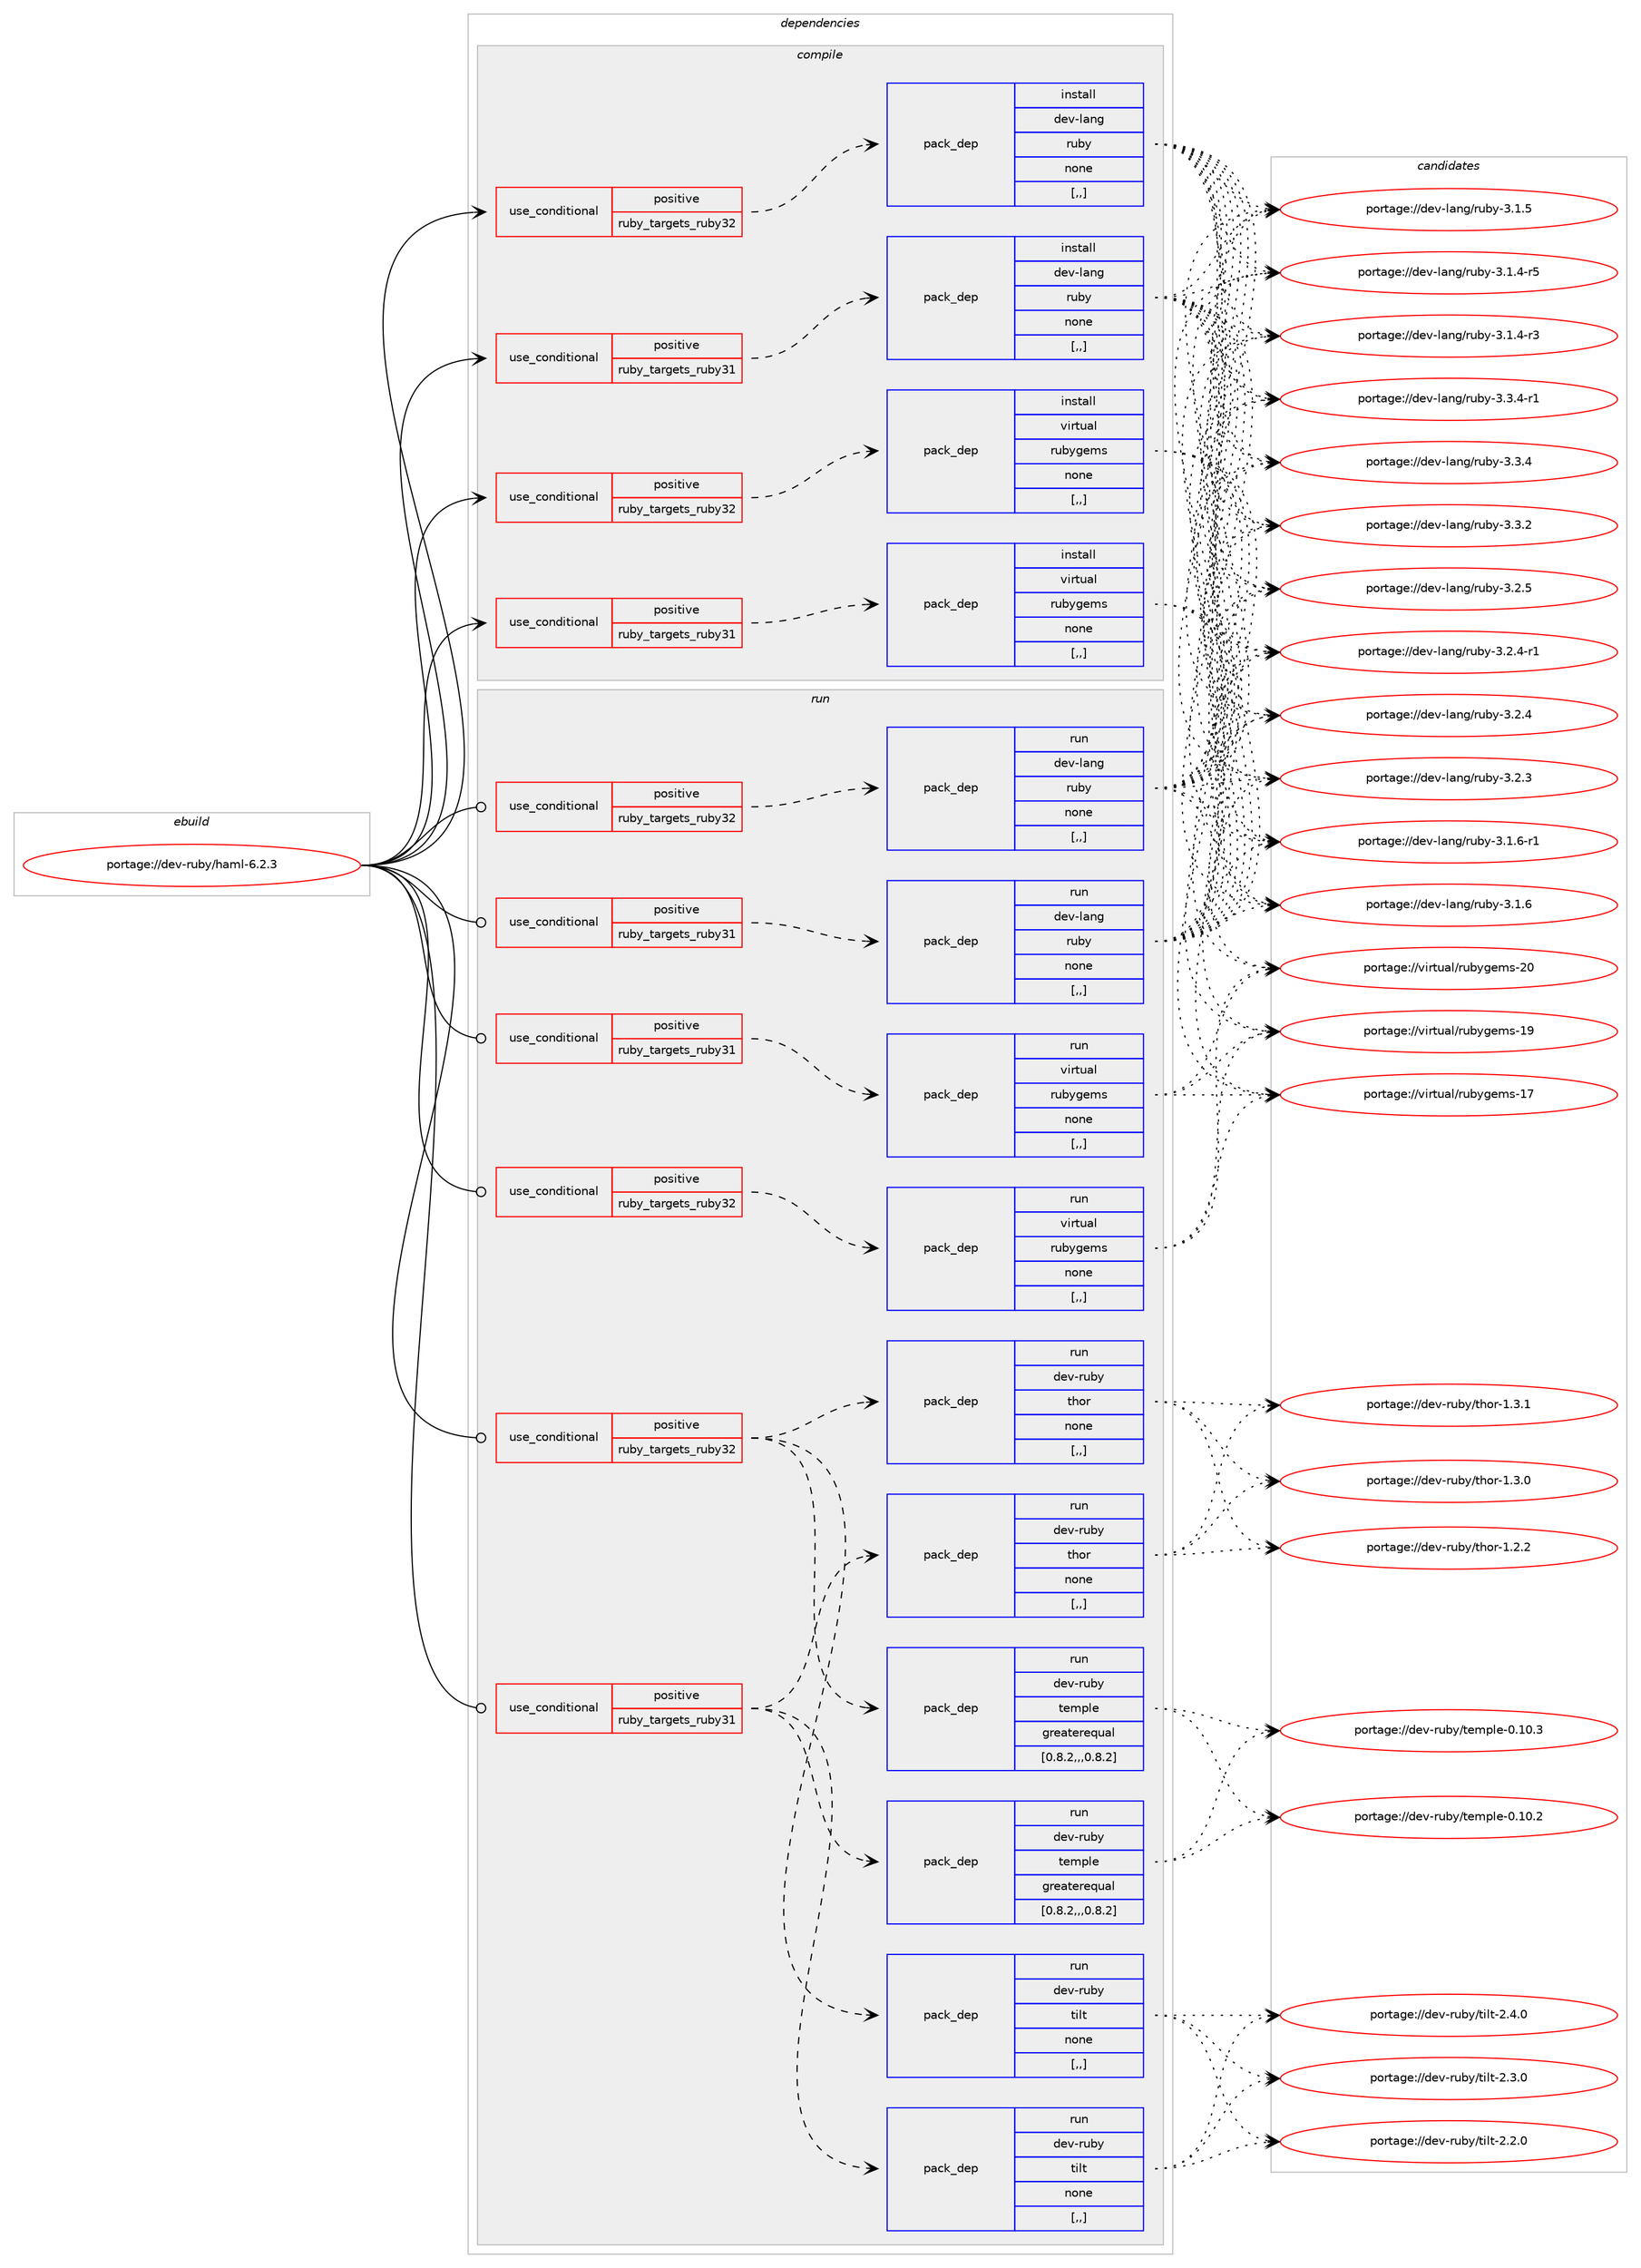 digraph prolog {

# *************
# Graph options
# *************

newrank=true;
concentrate=true;
compound=true;
graph [rankdir=LR,fontname=Helvetica,fontsize=10,ranksep=1.5];#, ranksep=2.5, nodesep=0.2];
edge  [arrowhead=vee];
node  [fontname=Helvetica,fontsize=10];

# **********
# The ebuild
# **********

subgraph cluster_leftcol {
color=gray;
label=<<i>ebuild</i>>;
id [label="portage://dev-ruby/haml-6.2.3", color=red, width=4, href="../dev-ruby/haml-6.2.3.svg"];
}

# ****************
# The dependencies
# ****************

subgraph cluster_midcol {
color=gray;
label=<<i>dependencies</i>>;
subgraph cluster_compile {
fillcolor="#eeeeee";
style=filled;
label=<<i>compile</i>>;
subgraph cond48542 {
dependency185545 [label=<<TABLE BORDER="0" CELLBORDER="1" CELLSPACING="0" CELLPADDING="4"><TR><TD ROWSPAN="3" CELLPADDING="10">use_conditional</TD></TR><TR><TD>positive</TD></TR><TR><TD>ruby_targets_ruby31</TD></TR></TABLE>>, shape=none, color=red];
subgraph pack135674 {
dependency185546 [label=<<TABLE BORDER="0" CELLBORDER="1" CELLSPACING="0" CELLPADDING="4" WIDTH="220"><TR><TD ROWSPAN="6" CELLPADDING="30">pack_dep</TD></TR><TR><TD WIDTH="110">install</TD></TR><TR><TD>dev-lang</TD></TR><TR><TD>ruby</TD></TR><TR><TD>none</TD></TR><TR><TD>[,,]</TD></TR></TABLE>>, shape=none, color=blue];
}
dependency185545:e -> dependency185546:w [weight=20,style="dashed",arrowhead="vee"];
}
id:e -> dependency185545:w [weight=20,style="solid",arrowhead="vee"];
subgraph cond48543 {
dependency185547 [label=<<TABLE BORDER="0" CELLBORDER="1" CELLSPACING="0" CELLPADDING="4"><TR><TD ROWSPAN="3" CELLPADDING="10">use_conditional</TD></TR><TR><TD>positive</TD></TR><TR><TD>ruby_targets_ruby31</TD></TR></TABLE>>, shape=none, color=red];
subgraph pack135675 {
dependency185548 [label=<<TABLE BORDER="0" CELLBORDER="1" CELLSPACING="0" CELLPADDING="4" WIDTH="220"><TR><TD ROWSPAN="6" CELLPADDING="30">pack_dep</TD></TR><TR><TD WIDTH="110">install</TD></TR><TR><TD>virtual</TD></TR><TR><TD>rubygems</TD></TR><TR><TD>none</TD></TR><TR><TD>[,,]</TD></TR></TABLE>>, shape=none, color=blue];
}
dependency185547:e -> dependency185548:w [weight=20,style="dashed",arrowhead="vee"];
}
id:e -> dependency185547:w [weight=20,style="solid",arrowhead="vee"];
subgraph cond48544 {
dependency185549 [label=<<TABLE BORDER="0" CELLBORDER="1" CELLSPACING="0" CELLPADDING="4"><TR><TD ROWSPAN="3" CELLPADDING="10">use_conditional</TD></TR><TR><TD>positive</TD></TR><TR><TD>ruby_targets_ruby32</TD></TR></TABLE>>, shape=none, color=red];
subgraph pack135676 {
dependency185550 [label=<<TABLE BORDER="0" CELLBORDER="1" CELLSPACING="0" CELLPADDING="4" WIDTH="220"><TR><TD ROWSPAN="6" CELLPADDING="30">pack_dep</TD></TR><TR><TD WIDTH="110">install</TD></TR><TR><TD>dev-lang</TD></TR><TR><TD>ruby</TD></TR><TR><TD>none</TD></TR><TR><TD>[,,]</TD></TR></TABLE>>, shape=none, color=blue];
}
dependency185549:e -> dependency185550:w [weight=20,style="dashed",arrowhead="vee"];
}
id:e -> dependency185549:w [weight=20,style="solid",arrowhead="vee"];
subgraph cond48545 {
dependency185551 [label=<<TABLE BORDER="0" CELLBORDER="1" CELLSPACING="0" CELLPADDING="4"><TR><TD ROWSPAN="3" CELLPADDING="10">use_conditional</TD></TR><TR><TD>positive</TD></TR><TR><TD>ruby_targets_ruby32</TD></TR></TABLE>>, shape=none, color=red];
subgraph pack135677 {
dependency185552 [label=<<TABLE BORDER="0" CELLBORDER="1" CELLSPACING="0" CELLPADDING="4" WIDTH="220"><TR><TD ROWSPAN="6" CELLPADDING="30">pack_dep</TD></TR><TR><TD WIDTH="110">install</TD></TR><TR><TD>virtual</TD></TR><TR><TD>rubygems</TD></TR><TR><TD>none</TD></TR><TR><TD>[,,]</TD></TR></TABLE>>, shape=none, color=blue];
}
dependency185551:e -> dependency185552:w [weight=20,style="dashed",arrowhead="vee"];
}
id:e -> dependency185551:w [weight=20,style="solid",arrowhead="vee"];
}
subgraph cluster_compileandrun {
fillcolor="#eeeeee";
style=filled;
label=<<i>compile and run</i>>;
}
subgraph cluster_run {
fillcolor="#eeeeee";
style=filled;
label=<<i>run</i>>;
subgraph cond48546 {
dependency185553 [label=<<TABLE BORDER="0" CELLBORDER="1" CELLSPACING="0" CELLPADDING="4"><TR><TD ROWSPAN="3" CELLPADDING="10">use_conditional</TD></TR><TR><TD>positive</TD></TR><TR><TD>ruby_targets_ruby31</TD></TR></TABLE>>, shape=none, color=red];
subgraph pack135678 {
dependency185554 [label=<<TABLE BORDER="0" CELLBORDER="1" CELLSPACING="0" CELLPADDING="4" WIDTH="220"><TR><TD ROWSPAN="6" CELLPADDING="30">pack_dep</TD></TR><TR><TD WIDTH="110">run</TD></TR><TR><TD>dev-lang</TD></TR><TR><TD>ruby</TD></TR><TR><TD>none</TD></TR><TR><TD>[,,]</TD></TR></TABLE>>, shape=none, color=blue];
}
dependency185553:e -> dependency185554:w [weight=20,style="dashed",arrowhead="vee"];
}
id:e -> dependency185553:w [weight=20,style="solid",arrowhead="odot"];
subgraph cond48547 {
dependency185555 [label=<<TABLE BORDER="0" CELLBORDER="1" CELLSPACING="0" CELLPADDING="4"><TR><TD ROWSPAN="3" CELLPADDING="10">use_conditional</TD></TR><TR><TD>positive</TD></TR><TR><TD>ruby_targets_ruby31</TD></TR></TABLE>>, shape=none, color=red];
subgraph pack135679 {
dependency185556 [label=<<TABLE BORDER="0" CELLBORDER="1" CELLSPACING="0" CELLPADDING="4" WIDTH="220"><TR><TD ROWSPAN="6" CELLPADDING="30">pack_dep</TD></TR><TR><TD WIDTH="110">run</TD></TR><TR><TD>dev-ruby</TD></TR><TR><TD>temple</TD></TR><TR><TD>greaterequal</TD></TR><TR><TD>[0.8.2,,,0.8.2]</TD></TR></TABLE>>, shape=none, color=blue];
}
dependency185555:e -> dependency185556:w [weight=20,style="dashed",arrowhead="vee"];
subgraph pack135680 {
dependency185557 [label=<<TABLE BORDER="0" CELLBORDER="1" CELLSPACING="0" CELLPADDING="4" WIDTH="220"><TR><TD ROWSPAN="6" CELLPADDING="30">pack_dep</TD></TR><TR><TD WIDTH="110">run</TD></TR><TR><TD>dev-ruby</TD></TR><TR><TD>thor</TD></TR><TR><TD>none</TD></TR><TR><TD>[,,]</TD></TR></TABLE>>, shape=none, color=blue];
}
dependency185555:e -> dependency185557:w [weight=20,style="dashed",arrowhead="vee"];
subgraph pack135681 {
dependency185558 [label=<<TABLE BORDER="0" CELLBORDER="1" CELLSPACING="0" CELLPADDING="4" WIDTH="220"><TR><TD ROWSPAN="6" CELLPADDING="30">pack_dep</TD></TR><TR><TD WIDTH="110">run</TD></TR><TR><TD>dev-ruby</TD></TR><TR><TD>tilt</TD></TR><TR><TD>none</TD></TR><TR><TD>[,,]</TD></TR></TABLE>>, shape=none, color=blue];
}
dependency185555:e -> dependency185558:w [weight=20,style="dashed",arrowhead="vee"];
}
id:e -> dependency185555:w [weight=20,style="solid",arrowhead="odot"];
subgraph cond48548 {
dependency185559 [label=<<TABLE BORDER="0" CELLBORDER="1" CELLSPACING="0" CELLPADDING="4"><TR><TD ROWSPAN="3" CELLPADDING="10">use_conditional</TD></TR><TR><TD>positive</TD></TR><TR><TD>ruby_targets_ruby31</TD></TR></TABLE>>, shape=none, color=red];
subgraph pack135682 {
dependency185560 [label=<<TABLE BORDER="0" CELLBORDER="1" CELLSPACING="0" CELLPADDING="4" WIDTH="220"><TR><TD ROWSPAN="6" CELLPADDING="30">pack_dep</TD></TR><TR><TD WIDTH="110">run</TD></TR><TR><TD>virtual</TD></TR><TR><TD>rubygems</TD></TR><TR><TD>none</TD></TR><TR><TD>[,,]</TD></TR></TABLE>>, shape=none, color=blue];
}
dependency185559:e -> dependency185560:w [weight=20,style="dashed",arrowhead="vee"];
}
id:e -> dependency185559:w [weight=20,style="solid",arrowhead="odot"];
subgraph cond48549 {
dependency185561 [label=<<TABLE BORDER="0" CELLBORDER="1" CELLSPACING="0" CELLPADDING="4"><TR><TD ROWSPAN="3" CELLPADDING="10">use_conditional</TD></TR><TR><TD>positive</TD></TR><TR><TD>ruby_targets_ruby32</TD></TR></TABLE>>, shape=none, color=red];
subgraph pack135683 {
dependency185562 [label=<<TABLE BORDER="0" CELLBORDER="1" CELLSPACING="0" CELLPADDING="4" WIDTH="220"><TR><TD ROWSPAN="6" CELLPADDING="30">pack_dep</TD></TR><TR><TD WIDTH="110">run</TD></TR><TR><TD>dev-lang</TD></TR><TR><TD>ruby</TD></TR><TR><TD>none</TD></TR><TR><TD>[,,]</TD></TR></TABLE>>, shape=none, color=blue];
}
dependency185561:e -> dependency185562:w [weight=20,style="dashed",arrowhead="vee"];
}
id:e -> dependency185561:w [weight=20,style="solid",arrowhead="odot"];
subgraph cond48550 {
dependency185563 [label=<<TABLE BORDER="0" CELLBORDER="1" CELLSPACING="0" CELLPADDING="4"><TR><TD ROWSPAN="3" CELLPADDING="10">use_conditional</TD></TR><TR><TD>positive</TD></TR><TR><TD>ruby_targets_ruby32</TD></TR></TABLE>>, shape=none, color=red];
subgraph pack135684 {
dependency185564 [label=<<TABLE BORDER="0" CELLBORDER="1" CELLSPACING="0" CELLPADDING="4" WIDTH="220"><TR><TD ROWSPAN="6" CELLPADDING="30">pack_dep</TD></TR><TR><TD WIDTH="110">run</TD></TR><TR><TD>dev-ruby</TD></TR><TR><TD>temple</TD></TR><TR><TD>greaterequal</TD></TR><TR><TD>[0.8.2,,,0.8.2]</TD></TR></TABLE>>, shape=none, color=blue];
}
dependency185563:e -> dependency185564:w [weight=20,style="dashed",arrowhead="vee"];
subgraph pack135685 {
dependency185565 [label=<<TABLE BORDER="0" CELLBORDER="1" CELLSPACING="0" CELLPADDING="4" WIDTH="220"><TR><TD ROWSPAN="6" CELLPADDING="30">pack_dep</TD></TR><TR><TD WIDTH="110">run</TD></TR><TR><TD>dev-ruby</TD></TR><TR><TD>thor</TD></TR><TR><TD>none</TD></TR><TR><TD>[,,]</TD></TR></TABLE>>, shape=none, color=blue];
}
dependency185563:e -> dependency185565:w [weight=20,style="dashed",arrowhead="vee"];
subgraph pack135686 {
dependency185566 [label=<<TABLE BORDER="0" CELLBORDER="1" CELLSPACING="0" CELLPADDING="4" WIDTH="220"><TR><TD ROWSPAN="6" CELLPADDING="30">pack_dep</TD></TR><TR><TD WIDTH="110">run</TD></TR><TR><TD>dev-ruby</TD></TR><TR><TD>tilt</TD></TR><TR><TD>none</TD></TR><TR><TD>[,,]</TD></TR></TABLE>>, shape=none, color=blue];
}
dependency185563:e -> dependency185566:w [weight=20,style="dashed",arrowhead="vee"];
}
id:e -> dependency185563:w [weight=20,style="solid",arrowhead="odot"];
subgraph cond48551 {
dependency185567 [label=<<TABLE BORDER="0" CELLBORDER="1" CELLSPACING="0" CELLPADDING="4"><TR><TD ROWSPAN="3" CELLPADDING="10">use_conditional</TD></TR><TR><TD>positive</TD></TR><TR><TD>ruby_targets_ruby32</TD></TR></TABLE>>, shape=none, color=red];
subgraph pack135687 {
dependency185568 [label=<<TABLE BORDER="0" CELLBORDER="1" CELLSPACING="0" CELLPADDING="4" WIDTH="220"><TR><TD ROWSPAN="6" CELLPADDING="30">pack_dep</TD></TR><TR><TD WIDTH="110">run</TD></TR><TR><TD>virtual</TD></TR><TR><TD>rubygems</TD></TR><TR><TD>none</TD></TR><TR><TD>[,,]</TD></TR></TABLE>>, shape=none, color=blue];
}
dependency185567:e -> dependency185568:w [weight=20,style="dashed",arrowhead="vee"];
}
id:e -> dependency185567:w [weight=20,style="solid",arrowhead="odot"];
}
}

# **************
# The candidates
# **************

subgraph cluster_choices {
rank=same;
color=gray;
label=<<i>candidates</i>>;

subgraph choice135674 {
color=black;
nodesep=1;
choice100101118451089711010347114117981214551465146524511449 [label="portage://dev-lang/ruby-3.3.4-r1", color=red, width=4,href="../dev-lang/ruby-3.3.4-r1.svg"];
choice10010111845108971101034711411798121455146514652 [label="portage://dev-lang/ruby-3.3.4", color=red, width=4,href="../dev-lang/ruby-3.3.4.svg"];
choice10010111845108971101034711411798121455146514650 [label="portage://dev-lang/ruby-3.3.2", color=red, width=4,href="../dev-lang/ruby-3.3.2.svg"];
choice10010111845108971101034711411798121455146504653 [label="portage://dev-lang/ruby-3.2.5", color=red, width=4,href="../dev-lang/ruby-3.2.5.svg"];
choice100101118451089711010347114117981214551465046524511449 [label="portage://dev-lang/ruby-3.2.4-r1", color=red, width=4,href="../dev-lang/ruby-3.2.4-r1.svg"];
choice10010111845108971101034711411798121455146504652 [label="portage://dev-lang/ruby-3.2.4", color=red, width=4,href="../dev-lang/ruby-3.2.4.svg"];
choice10010111845108971101034711411798121455146504651 [label="portage://dev-lang/ruby-3.2.3", color=red, width=4,href="../dev-lang/ruby-3.2.3.svg"];
choice100101118451089711010347114117981214551464946544511449 [label="portage://dev-lang/ruby-3.1.6-r1", color=red, width=4,href="../dev-lang/ruby-3.1.6-r1.svg"];
choice10010111845108971101034711411798121455146494654 [label="portage://dev-lang/ruby-3.1.6", color=red, width=4,href="../dev-lang/ruby-3.1.6.svg"];
choice10010111845108971101034711411798121455146494653 [label="portage://dev-lang/ruby-3.1.5", color=red, width=4,href="../dev-lang/ruby-3.1.5.svg"];
choice100101118451089711010347114117981214551464946524511453 [label="portage://dev-lang/ruby-3.1.4-r5", color=red, width=4,href="../dev-lang/ruby-3.1.4-r5.svg"];
choice100101118451089711010347114117981214551464946524511451 [label="portage://dev-lang/ruby-3.1.4-r3", color=red, width=4,href="../dev-lang/ruby-3.1.4-r3.svg"];
dependency185546:e -> choice100101118451089711010347114117981214551465146524511449:w [style=dotted,weight="100"];
dependency185546:e -> choice10010111845108971101034711411798121455146514652:w [style=dotted,weight="100"];
dependency185546:e -> choice10010111845108971101034711411798121455146514650:w [style=dotted,weight="100"];
dependency185546:e -> choice10010111845108971101034711411798121455146504653:w [style=dotted,weight="100"];
dependency185546:e -> choice100101118451089711010347114117981214551465046524511449:w [style=dotted,weight="100"];
dependency185546:e -> choice10010111845108971101034711411798121455146504652:w [style=dotted,weight="100"];
dependency185546:e -> choice10010111845108971101034711411798121455146504651:w [style=dotted,weight="100"];
dependency185546:e -> choice100101118451089711010347114117981214551464946544511449:w [style=dotted,weight="100"];
dependency185546:e -> choice10010111845108971101034711411798121455146494654:w [style=dotted,weight="100"];
dependency185546:e -> choice10010111845108971101034711411798121455146494653:w [style=dotted,weight="100"];
dependency185546:e -> choice100101118451089711010347114117981214551464946524511453:w [style=dotted,weight="100"];
dependency185546:e -> choice100101118451089711010347114117981214551464946524511451:w [style=dotted,weight="100"];
}
subgraph choice135675 {
color=black;
nodesep=1;
choice118105114116117971084711411798121103101109115455048 [label="portage://virtual/rubygems-20", color=red, width=4,href="../virtual/rubygems-20.svg"];
choice118105114116117971084711411798121103101109115454957 [label="portage://virtual/rubygems-19", color=red, width=4,href="../virtual/rubygems-19.svg"];
choice118105114116117971084711411798121103101109115454955 [label="portage://virtual/rubygems-17", color=red, width=4,href="../virtual/rubygems-17.svg"];
dependency185548:e -> choice118105114116117971084711411798121103101109115455048:w [style=dotted,weight="100"];
dependency185548:e -> choice118105114116117971084711411798121103101109115454957:w [style=dotted,weight="100"];
dependency185548:e -> choice118105114116117971084711411798121103101109115454955:w [style=dotted,weight="100"];
}
subgraph choice135676 {
color=black;
nodesep=1;
choice100101118451089711010347114117981214551465146524511449 [label="portage://dev-lang/ruby-3.3.4-r1", color=red, width=4,href="../dev-lang/ruby-3.3.4-r1.svg"];
choice10010111845108971101034711411798121455146514652 [label="portage://dev-lang/ruby-3.3.4", color=red, width=4,href="../dev-lang/ruby-3.3.4.svg"];
choice10010111845108971101034711411798121455146514650 [label="portage://dev-lang/ruby-3.3.2", color=red, width=4,href="../dev-lang/ruby-3.3.2.svg"];
choice10010111845108971101034711411798121455146504653 [label="portage://dev-lang/ruby-3.2.5", color=red, width=4,href="../dev-lang/ruby-3.2.5.svg"];
choice100101118451089711010347114117981214551465046524511449 [label="portage://dev-lang/ruby-3.2.4-r1", color=red, width=4,href="../dev-lang/ruby-3.2.4-r1.svg"];
choice10010111845108971101034711411798121455146504652 [label="portage://dev-lang/ruby-3.2.4", color=red, width=4,href="../dev-lang/ruby-3.2.4.svg"];
choice10010111845108971101034711411798121455146504651 [label="portage://dev-lang/ruby-3.2.3", color=red, width=4,href="../dev-lang/ruby-3.2.3.svg"];
choice100101118451089711010347114117981214551464946544511449 [label="portage://dev-lang/ruby-3.1.6-r1", color=red, width=4,href="../dev-lang/ruby-3.1.6-r1.svg"];
choice10010111845108971101034711411798121455146494654 [label="portage://dev-lang/ruby-3.1.6", color=red, width=4,href="../dev-lang/ruby-3.1.6.svg"];
choice10010111845108971101034711411798121455146494653 [label="portage://dev-lang/ruby-3.1.5", color=red, width=4,href="../dev-lang/ruby-3.1.5.svg"];
choice100101118451089711010347114117981214551464946524511453 [label="portage://dev-lang/ruby-3.1.4-r5", color=red, width=4,href="../dev-lang/ruby-3.1.4-r5.svg"];
choice100101118451089711010347114117981214551464946524511451 [label="portage://dev-lang/ruby-3.1.4-r3", color=red, width=4,href="../dev-lang/ruby-3.1.4-r3.svg"];
dependency185550:e -> choice100101118451089711010347114117981214551465146524511449:w [style=dotted,weight="100"];
dependency185550:e -> choice10010111845108971101034711411798121455146514652:w [style=dotted,weight="100"];
dependency185550:e -> choice10010111845108971101034711411798121455146514650:w [style=dotted,weight="100"];
dependency185550:e -> choice10010111845108971101034711411798121455146504653:w [style=dotted,weight="100"];
dependency185550:e -> choice100101118451089711010347114117981214551465046524511449:w [style=dotted,weight="100"];
dependency185550:e -> choice10010111845108971101034711411798121455146504652:w [style=dotted,weight="100"];
dependency185550:e -> choice10010111845108971101034711411798121455146504651:w [style=dotted,weight="100"];
dependency185550:e -> choice100101118451089711010347114117981214551464946544511449:w [style=dotted,weight="100"];
dependency185550:e -> choice10010111845108971101034711411798121455146494654:w [style=dotted,weight="100"];
dependency185550:e -> choice10010111845108971101034711411798121455146494653:w [style=dotted,weight="100"];
dependency185550:e -> choice100101118451089711010347114117981214551464946524511453:w [style=dotted,weight="100"];
dependency185550:e -> choice100101118451089711010347114117981214551464946524511451:w [style=dotted,weight="100"];
}
subgraph choice135677 {
color=black;
nodesep=1;
choice118105114116117971084711411798121103101109115455048 [label="portage://virtual/rubygems-20", color=red, width=4,href="../virtual/rubygems-20.svg"];
choice118105114116117971084711411798121103101109115454957 [label="portage://virtual/rubygems-19", color=red, width=4,href="../virtual/rubygems-19.svg"];
choice118105114116117971084711411798121103101109115454955 [label="portage://virtual/rubygems-17", color=red, width=4,href="../virtual/rubygems-17.svg"];
dependency185552:e -> choice118105114116117971084711411798121103101109115455048:w [style=dotted,weight="100"];
dependency185552:e -> choice118105114116117971084711411798121103101109115454957:w [style=dotted,weight="100"];
dependency185552:e -> choice118105114116117971084711411798121103101109115454955:w [style=dotted,weight="100"];
}
subgraph choice135678 {
color=black;
nodesep=1;
choice100101118451089711010347114117981214551465146524511449 [label="portage://dev-lang/ruby-3.3.4-r1", color=red, width=4,href="../dev-lang/ruby-3.3.4-r1.svg"];
choice10010111845108971101034711411798121455146514652 [label="portage://dev-lang/ruby-3.3.4", color=red, width=4,href="../dev-lang/ruby-3.3.4.svg"];
choice10010111845108971101034711411798121455146514650 [label="portage://dev-lang/ruby-3.3.2", color=red, width=4,href="../dev-lang/ruby-3.3.2.svg"];
choice10010111845108971101034711411798121455146504653 [label="portage://dev-lang/ruby-3.2.5", color=red, width=4,href="../dev-lang/ruby-3.2.5.svg"];
choice100101118451089711010347114117981214551465046524511449 [label="portage://dev-lang/ruby-3.2.4-r1", color=red, width=4,href="../dev-lang/ruby-3.2.4-r1.svg"];
choice10010111845108971101034711411798121455146504652 [label="portage://dev-lang/ruby-3.2.4", color=red, width=4,href="../dev-lang/ruby-3.2.4.svg"];
choice10010111845108971101034711411798121455146504651 [label="portage://dev-lang/ruby-3.2.3", color=red, width=4,href="../dev-lang/ruby-3.2.3.svg"];
choice100101118451089711010347114117981214551464946544511449 [label="portage://dev-lang/ruby-3.1.6-r1", color=red, width=4,href="../dev-lang/ruby-3.1.6-r1.svg"];
choice10010111845108971101034711411798121455146494654 [label="portage://dev-lang/ruby-3.1.6", color=red, width=4,href="../dev-lang/ruby-3.1.6.svg"];
choice10010111845108971101034711411798121455146494653 [label="portage://dev-lang/ruby-3.1.5", color=red, width=4,href="../dev-lang/ruby-3.1.5.svg"];
choice100101118451089711010347114117981214551464946524511453 [label="portage://dev-lang/ruby-3.1.4-r5", color=red, width=4,href="../dev-lang/ruby-3.1.4-r5.svg"];
choice100101118451089711010347114117981214551464946524511451 [label="portage://dev-lang/ruby-3.1.4-r3", color=red, width=4,href="../dev-lang/ruby-3.1.4-r3.svg"];
dependency185554:e -> choice100101118451089711010347114117981214551465146524511449:w [style=dotted,weight="100"];
dependency185554:e -> choice10010111845108971101034711411798121455146514652:w [style=dotted,weight="100"];
dependency185554:e -> choice10010111845108971101034711411798121455146514650:w [style=dotted,weight="100"];
dependency185554:e -> choice10010111845108971101034711411798121455146504653:w [style=dotted,weight="100"];
dependency185554:e -> choice100101118451089711010347114117981214551465046524511449:w [style=dotted,weight="100"];
dependency185554:e -> choice10010111845108971101034711411798121455146504652:w [style=dotted,weight="100"];
dependency185554:e -> choice10010111845108971101034711411798121455146504651:w [style=dotted,weight="100"];
dependency185554:e -> choice100101118451089711010347114117981214551464946544511449:w [style=dotted,weight="100"];
dependency185554:e -> choice10010111845108971101034711411798121455146494654:w [style=dotted,weight="100"];
dependency185554:e -> choice10010111845108971101034711411798121455146494653:w [style=dotted,weight="100"];
dependency185554:e -> choice100101118451089711010347114117981214551464946524511453:w [style=dotted,weight="100"];
dependency185554:e -> choice100101118451089711010347114117981214551464946524511451:w [style=dotted,weight="100"];
}
subgraph choice135679 {
color=black;
nodesep=1;
choice10010111845114117981214711610110911210810145484649484651 [label="portage://dev-ruby/temple-0.10.3", color=red, width=4,href="../dev-ruby/temple-0.10.3.svg"];
choice10010111845114117981214711610110911210810145484649484650 [label="portage://dev-ruby/temple-0.10.2", color=red, width=4,href="../dev-ruby/temple-0.10.2.svg"];
dependency185556:e -> choice10010111845114117981214711610110911210810145484649484651:w [style=dotted,weight="100"];
dependency185556:e -> choice10010111845114117981214711610110911210810145484649484650:w [style=dotted,weight="100"];
}
subgraph choice135680 {
color=black;
nodesep=1;
choice100101118451141179812147116104111114454946514649 [label="portage://dev-ruby/thor-1.3.1", color=red, width=4,href="../dev-ruby/thor-1.3.1.svg"];
choice100101118451141179812147116104111114454946514648 [label="portage://dev-ruby/thor-1.3.0", color=red, width=4,href="../dev-ruby/thor-1.3.0.svg"];
choice100101118451141179812147116104111114454946504650 [label="portage://dev-ruby/thor-1.2.2", color=red, width=4,href="../dev-ruby/thor-1.2.2.svg"];
dependency185557:e -> choice100101118451141179812147116104111114454946514649:w [style=dotted,weight="100"];
dependency185557:e -> choice100101118451141179812147116104111114454946514648:w [style=dotted,weight="100"];
dependency185557:e -> choice100101118451141179812147116104111114454946504650:w [style=dotted,weight="100"];
}
subgraph choice135681 {
color=black;
nodesep=1;
choice100101118451141179812147116105108116455046524648 [label="portage://dev-ruby/tilt-2.4.0", color=red, width=4,href="../dev-ruby/tilt-2.4.0.svg"];
choice100101118451141179812147116105108116455046514648 [label="portage://dev-ruby/tilt-2.3.0", color=red, width=4,href="../dev-ruby/tilt-2.3.0.svg"];
choice100101118451141179812147116105108116455046504648 [label="portage://dev-ruby/tilt-2.2.0", color=red, width=4,href="../dev-ruby/tilt-2.2.0.svg"];
dependency185558:e -> choice100101118451141179812147116105108116455046524648:w [style=dotted,weight="100"];
dependency185558:e -> choice100101118451141179812147116105108116455046514648:w [style=dotted,weight="100"];
dependency185558:e -> choice100101118451141179812147116105108116455046504648:w [style=dotted,weight="100"];
}
subgraph choice135682 {
color=black;
nodesep=1;
choice118105114116117971084711411798121103101109115455048 [label="portage://virtual/rubygems-20", color=red, width=4,href="../virtual/rubygems-20.svg"];
choice118105114116117971084711411798121103101109115454957 [label="portage://virtual/rubygems-19", color=red, width=4,href="../virtual/rubygems-19.svg"];
choice118105114116117971084711411798121103101109115454955 [label="portage://virtual/rubygems-17", color=red, width=4,href="../virtual/rubygems-17.svg"];
dependency185560:e -> choice118105114116117971084711411798121103101109115455048:w [style=dotted,weight="100"];
dependency185560:e -> choice118105114116117971084711411798121103101109115454957:w [style=dotted,weight="100"];
dependency185560:e -> choice118105114116117971084711411798121103101109115454955:w [style=dotted,weight="100"];
}
subgraph choice135683 {
color=black;
nodesep=1;
choice100101118451089711010347114117981214551465146524511449 [label="portage://dev-lang/ruby-3.3.4-r1", color=red, width=4,href="../dev-lang/ruby-3.3.4-r1.svg"];
choice10010111845108971101034711411798121455146514652 [label="portage://dev-lang/ruby-3.3.4", color=red, width=4,href="../dev-lang/ruby-3.3.4.svg"];
choice10010111845108971101034711411798121455146514650 [label="portage://dev-lang/ruby-3.3.2", color=red, width=4,href="../dev-lang/ruby-3.3.2.svg"];
choice10010111845108971101034711411798121455146504653 [label="portage://dev-lang/ruby-3.2.5", color=red, width=4,href="../dev-lang/ruby-3.2.5.svg"];
choice100101118451089711010347114117981214551465046524511449 [label="portage://dev-lang/ruby-3.2.4-r1", color=red, width=4,href="../dev-lang/ruby-3.2.4-r1.svg"];
choice10010111845108971101034711411798121455146504652 [label="portage://dev-lang/ruby-3.2.4", color=red, width=4,href="../dev-lang/ruby-3.2.4.svg"];
choice10010111845108971101034711411798121455146504651 [label="portage://dev-lang/ruby-3.2.3", color=red, width=4,href="../dev-lang/ruby-3.2.3.svg"];
choice100101118451089711010347114117981214551464946544511449 [label="portage://dev-lang/ruby-3.1.6-r1", color=red, width=4,href="../dev-lang/ruby-3.1.6-r1.svg"];
choice10010111845108971101034711411798121455146494654 [label="portage://dev-lang/ruby-3.1.6", color=red, width=4,href="../dev-lang/ruby-3.1.6.svg"];
choice10010111845108971101034711411798121455146494653 [label="portage://dev-lang/ruby-3.1.5", color=red, width=4,href="../dev-lang/ruby-3.1.5.svg"];
choice100101118451089711010347114117981214551464946524511453 [label="portage://dev-lang/ruby-3.1.4-r5", color=red, width=4,href="../dev-lang/ruby-3.1.4-r5.svg"];
choice100101118451089711010347114117981214551464946524511451 [label="portage://dev-lang/ruby-3.1.4-r3", color=red, width=4,href="../dev-lang/ruby-3.1.4-r3.svg"];
dependency185562:e -> choice100101118451089711010347114117981214551465146524511449:w [style=dotted,weight="100"];
dependency185562:e -> choice10010111845108971101034711411798121455146514652:w [style=dotted,weight="100"];
dependency185562:e -> choice10010111845108971101034711411798121455146514650:w [style=dotted,weight="100"];
dependency185562:e -> choice10010111845108971101034711411798121455146504653:w [style=dotted,weight="100"];
dependency185562:e -> choice100101118451089711010347114117981214551465046524511449:w [style=dotted,weight="100"];
dependency185562:e -> choice10010111845108971101034711411798121455146504652:w [style=dotted,weight="100"];
dependency185562:e -> choice10010111845108971101034711411798121455146504651:w [style=dotted,weight="100"];
dependency185562:e -> choice100101118451089711010347114117981214551464946544511449:w [style=dotted,weight="100"];
dependency185562:e -> choice10010111845108971101034711411798121455146494654:w [style=dotted,weight="100"];
dependency185562:e -> choice10010111845108971101034711411798121455146494653:w [style=dotted,weight="100"];
dependency185562:e -> choice100101118451089711010347114117981214551464946524511453:w [style=dotted,weight="100"];
dependency185562:e -> choice100101118451089711010347114117981214551464946524511451:w [style=dotted,weight="100"];
}
subgraph choice135684 {
color=black;
nodesep=1;
choice10010111845114117981214711610110911210810145484649484651 [label="portage://dev-ruby/temple-0.10.3", color=red, width=4,href="../dev-ruby/temple-0.10.3.svg"];
choice10010111845114117981214711610110911210810145484649484650 [label="portage://dev-ruby/temple-0.10.2", color=red, width=4,href="../dev-ruby/temple-0.10.2.svg"];
dependency185564:e -> choice10010111845114117981214711610110911210810145484649484651:w [style=dotted,weight="100"];
dependency185564:e -> choice10010111845114117981214711610110911210810145484649484650:w [style=dotted,weight="100"];
}
subgraph choice135685 {
color=black;
nodesep=1;
choice100101118451141179812147116104111114454946514649 [label="portage://dev-ruby/thor-1.3.1", color=red, width=4,href="../dev-ruby/thor-1.3.1.svg"];
choice100101118451141179812147116104111114454946514648 [label="portage://dev-ruby/thor-1.3.0", color=red, width=4,href="../dev-ruby/thor-1.3.0.svg"];
choice100101118451141179812147116104111114454946504650 [label="portage://dev-ruby/thor-1.2.2", color=red, width=4,href="../dev-ruby/thor-1.2.2.svg"];
dependency185565:e -> choice100101118451141179812147116104111114454946514649:w [style=dotted,weight="100"];
dependency185565:e -> choice100101118451141179812147116104111114454946514648:w [style=dotted,weight="100"];
dependency185565:e -> choice100101118451141179812147116104111114454946504650:w [style=dotted,weight="100"];
}
subgraph choice135686 {
color=black;
nodesep=1;
choice100101118451141179812147116105108116455046524648 [label="portage://dev-ruby/tilt-2.4.0", color=red, width=4,href="../dev-ruby/tilt-2.4.0.svg"];
choice100101118451141179812147116105108116455046514648 [label="portage://dev-ruby/tilt-2.3.0", color=red, width=4,href="../dev-ruby/tilt-2.3.0.svg"];
choice100101118451141179812147116105108116455046504648 [label="portage://dev-ruby/tilt-2.2.0", color=red, width=4,href="../dev-ruby/tilt-2.2.0.svg"];
dependency185566:e -> choice100101118451141179812147116105108116455046524648:w [style=dotted,weight="100"];
dependency185566:e -> choice100101118451141179812147116105108116455046514648:w [style=dotted,weight="100"];
dependency185566:e -> choice100101118451141179812147116105108116455046504648:w [style=dotted,weight="100"];
}
subgraph choice135687 {
color=black;
nodesep=1;
choice118105114116117971084711411798121103101109115455048 [label="portage://virtual/rubygems-20", color=red, width=4,href="../virtual/rubygems-20.svg"];
choice118105114116117971084711411798121103101109115454957 [label="portage://virtual/rubygems-19", color=red, width=4,href="../virtual/rubygems-19.svg"];
choice118105114116117971084711411798121103101109115454955 [label="portage://virtual/rubygems-17", color=red, width=4,href="../virtual/rubygems-17.svg"];
dependency185568:e -> choice118105114116117971084711411798121103101109115455048:w [style=dotted,weight="100"];
dependency185568:e -> choice118105114116117971084711411798121103101109115454957:w [style=dotted,weight="100"];
dependency185568:e -> choice118105114116117971084711411798121103101109115454955:w [style=dotted,weight="100"];
}
}

}
